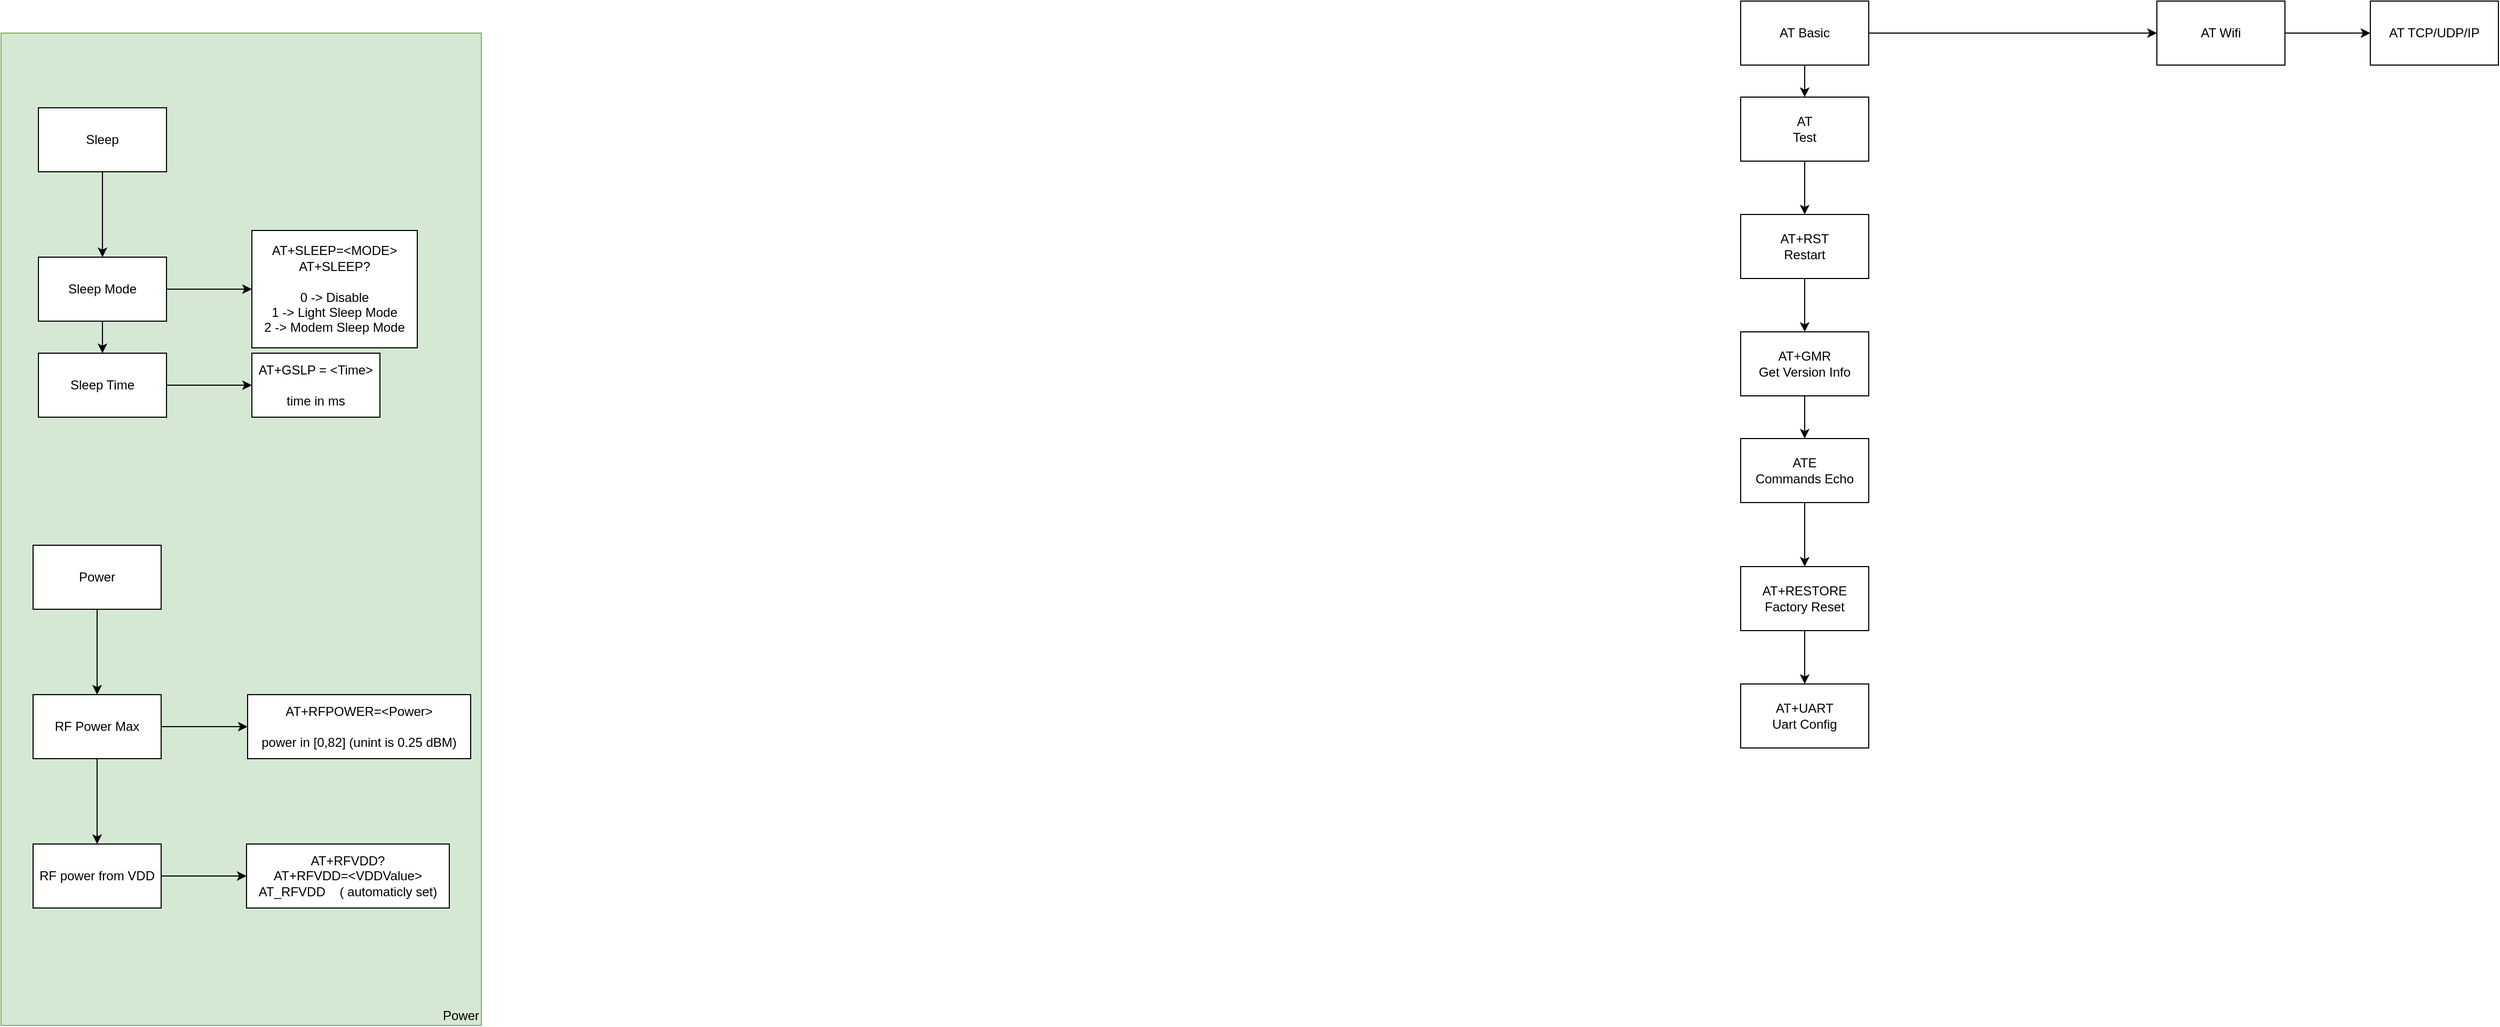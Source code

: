 <mxfile version="13.3.1" type="device"><diagram id="CmM5LkVXHVM3eGJj4Byy" name="Page-1"><mxGraphModel dx="3251" dy="1209" grid="1" gridSize="10" guides="1" tooltips="1" connect="1" arrows="1" fold="1" page="1" pageScale="1" pageWidth="850" pageHeight="1100" math="0" shadow="0"><root><mxCell id="0"/><mxCell id="1" parent="0"/><mxCell id="K7L8jF_60HIEGBiYxB3z-3" value="" style="edgeStyle=orthogonalEdgeStyle;rounded=0;orthogonalLoop=1;jettySize=auto;html=1;" edge="1" parent="1" source="K7L8jF_60HIEGBiYxB3z-1" target="K7L8jF_60HIEGBiYxB3z-2"><mxGeometry relative="1" as="geometry"/></mxCell><mxCell id="K7L8jF_60HIEGBiYxB3z-7" value="" style="edgeStyle=orthogonalEdgeStyle;rounded=0;orthogonalLoop=1;jettySize=auto;html=1;" edge="1" parent="1" source="K7L8jF_60HIEGBiYxB3z-1" target="K7L8jF_60HIEGBiYxB3z-6"><mxGeometry relative="1" as="geometry"/></mxCell><mxCell id="K7L8jF_60HIEGBiYxB3z-1" value="AT Basic" style="rounded=0;whiteSpace=wrap;html=1;" vertex="1" parent="1"><mxGeometry x="10" y="30" width="120" height="60" as="geometry"/></mxCell><mxCell id="K7L8jF_60HIEGBiYxB3z-9" value="" style="edgeStyle=orthogonalEdgeStyle;rounded=0;orthogonalLoop=1;jettySize=auto;html=1;" edge="1" parent="1" source="K7L8jF_60HIEGBiYxB3z-6" target="K7L8jF_60HIEGBiYxB3z-8"><mxGeometry relative="1" as="geometry"/></mxCell><mxCell id="K7L8jF_60HIEGBiYxB3z-6" value="AT&lt;br&gt;Test" style="rounded=0;whiteSpace=wrap;html=1;" vertex="1" parent="1"><mxGeometry x="10" y="120" width="120" height="60" as="geometry"/></mxCell><mxCell id="K7L8jF_60HIEGBiYxB3z-11" value="" style="edgeStyle=orthogonalEdgeStyle;rounded=0;orthogonalLoop=1;jettySize=auto;html=1;" edge="1" parent="1" source="K7L8jF_60HIEGBiYxB3z-8" target="K7L8jF_60HIEGBiYxB3z-10"><mxGeometry relative="1" as="geometry"/></mxCell><mxCell id="K7L8jF_60HIEGBiYxB3z-8" value="AT+RST&lt;br&gt;Restart" style="rounded=0;whiteSpace=wrap;html=1;" vertex="1" parent="1"><mxGeometry x="10" y="230" width="120" height="60" as="geometry"/></mxCell><mxCell id="K7L8jF_60HIEGBiYxB3z-53" value="" style="edgeStyle=orthogonalEdgeStyle;rounded=0;orthogonalLoop=1;jettySize=auto;html=1;entryX=0.5;entryY=0;entryDx=0;entryDy=0;" edge="1" parent="1" source="K7L8jF_60HIEGBiYxB3z-10" target="K7L8jF_60HIEGBiYxB3z-14"><mxGeometry relative="1" as="geometry"><mxPoint x="70" y="590" as="targetPoint"/></mxGeometry></mxCell><mxCell id="K7L8jF_60HIEGBiYxB3z-10" value="AT+GMR&lt;br&gt;Get Version Info" style="rounded=0;whiteSpace=wrap;html=1;" vertex="1" parent="1"><mxGeometry x="10" y="340" width="120" height="60" as="geometry"/></mxCell><mxCell id="K7L8jF_60HIEGBiYxB3z-17" value="" style="edgeStyle=orthogonalEdgeStyle;rounded=0;orthogonalLoop=1;jettySize=auto;html=1;" edge="1" parent="1" source="K7L8jF_60HIEGBiYxB3z-14" target="K7L8jF_60HIEGBiYxB3z-16"><mxGeometry relative="1" as="geometry"/></mxCell><mxCell id="K7L8jF_60HIEGBiYxB3z-14" value="ATE&lt;br&gt;Commands Echo" style="rounded=0;whiteSpace=wrap;html=1;" vertex="1" parent="1"><mxGeometry x="10" y="440" width="120" height="60" as="geometry"/></mxCell><mxCell id="K7L8jF_60HIEGBiYxB3z-19" value="" style="edgeStyle=orthogonalEdgeStyle;rounded=0;orthogonalLoop=1;jettySize=auto;html=1;" edge="1" parent="1" source="K7L8jF_60HIEGBiYxB3z-16" target="K7L8jF_60HIEGBiYxB3z-18"><mxGeometry relative="1" as="geometry"/></mxCell><mxCell id="K7L8jF_60HIEGBiYxB3z-16" value="AT+RESTORE&lt;br&gt;Factory Reset" style="rounded=0;whiteSpace=wrap;html=1;" vertex="1" parent="1"><mxGeometry x="10" y="560" width="120" height="60" as="geometry"/></mxCell><mxCell id="K7L8jF_60HIEGBiYxB3z-18" value="AT+UART&lt;br&gt;Uart Config" style="rounded=0;whiteSpace=wrap;html=1;" vertex="1" parent="1"><mxGeometry x="10" y="670" width="120" height="60" as="geometry"/></mxCell><mxCell id="K7L8jF_60HIEGBiYxB3z-5" value="" style="edgeStyle=orthogonalEdgeStyle;rounded=0;orthogonalLoop=1;jettySize=auto;html=1;" edge="1" parent="1" source="K7L8jF_60HIEGBiYxB3z-2" target="K7L8jF_60HIEGBiYxB3z-4"><mxGeometry relative="1" as="geometry"/></mxCell><mxCell id="K7L8jF_60HIEGBiYxB3z-2" value="AT Wifi" style="rounded=0;whiteSpace=wrap;html=1;" vertex="1" parent="1"><mxGeometry x="400" y="30" width="120" height="60" as="geometry"/></mxCell><mxCell id="K7L8jF_60HIEGBiYxB3z-4" value="AT TCP/UDP/IP" style="rounded=0;whiteSpace=wrap;html=1;" vertex="1" parent="1"><mxGeometry x="600" y="30" width="120" height="60" as="geometry"/></mxCell><mxCell id="K7L8jF_60HIEGBiYxB3z-51" value="" style="group" vertex="1" connectable="0" parent="1"><mxGeometry x="-1620" y="60" width="450" height="930" as="geometry"/></mxCell><mxCell id="K7L8jF_60HIEGBiYxB3z-28" value="Power" style="rounded=0;whiteSpace=wrap;html=1;align=right;verticalAlign=bottom;fillColor=#d5e8d4;strokeColor=#82b366;" vertex="1" parent="K7L8jF_60HIEGBiYxB3z-51"><mxGeometry width="450" height="930" as="geometry"/></mxCell><mxCell id="K7L8jF_60HIEGBiYxB3z-29" value="Sleep" style="rounded=0;whiteSpace=wrap;html=1;align=center;" vertex="1" parent="K7L8jF_60HIEGBiYxB3z-51"><mxGeometry x="35" y="70" width="120" height="60" as="geometry"/></mxCell><mxCell id="K7L8jF_60HIEGBiYxB3z-30" value="Sleep Mode" style="rounded=0;whiteSpace=wrap;html=1;align=center;" vertex="1" parent="K7L8jF_60HIEGBiYxB3z-51"><mxGeometry x="35" y="210" width="120" height="60" as="geometry"/></mxCell><mxCell id="K7L8jF_60HIEGBiYxB3z-31" value="" style="edgeStyle=orthogonalEdgeStyle;rounded=0;orthogonalLoop=1;jettySize=auto;html=1;" edge="1" parent="K7L8jF_60HIEGBiYxB3z-51" source="K7L8jF_60HIEGBiYxB3z-29" target="K7L8jF_60HIEGBiYxB3z-30"><mxGeometry relative="1" as="geometry"/></mxCell><mxCell id="K7L8jF_60HIEGBiYxB3z-36" value="AT+SLEEP=&amp;lt;MODE&amp;gt;&lt;br&gt;AT+SLEEP?&lt;br&gt;&lt;br&gt;0 -&amp;gt; Disable&lt;br&gt;1 -&amp;gt; Light Sleep Mode&lt;br&gt;2 -&amp;gt; Modem Sleep Mode" style="rounded=0;whiteSpace=wrap;html=1;align=center;" vertex="1" parent="K7L8jF_60HIEGBiYxB3z-51"><mxGeometry x="235" y="185" width="155" height="110" as="geometry"/></mxCell><mxCell id="K7L8jF_60HIEGBiYxB3z-37" value="" style="edgeStyle=orthogonalEdgeStyle;rounded=0;orthogonalLoop=1;jettySize=auto;html=1;" edge="1" parent="K7L8jF_60HIEGBiYxB3z-51" source="K7L8jF_60HIEGBiYxB3z-30" target="K7L8jF_60HIEGBiYxB3z-36"><mxGeometry relative="1" as="geometry"/></mxCell><mxCell id="K7L8jF_60HIEGBiYxB3z-32" value="Sleep Time" style="rounded=0;whiteSpace=wrap;html=1;align=center;" vertex="1" parent="K7L8jF_60HIEGBiYxB3z-51"><mxGeometry x="35" y="300" width="120" height="60" as="geometry"/></mxCell><mxCell id="K7L8jF_60HIEGBiYxB3z-33" value="" style="edgeStyle=orthogonalEdgeStyle;rounded=0;orthogonalLoop=1;jettySize=auto;html=1;" edge="1" parent="K7L8jF_60HIEGBiYxB3z-51" source="K7L8jF_60HIEGBiYxB3z-30" target="K7L8jF_60HIEGBiYxB3z-32"><mxGeometry relative="1" as="geometry"/></mxCell><mxCell id="K7L8jF_60HIEGBiYxB3z-34" value="AT+GSLP = &amp;lt;Time&amp;gt;&lt;br&gt;&lt;br&gt;time in ms" style="rounded=0;whiteSpace=wrap;html=1;align=center;" vertex="1" parent="K7L8jF_60HIEGBiYxB3z-51"><mxGeometry x="235" y="300" width="120" height="60" as="geometry"/></mxCell><mxCell id="K7L8jF_60HIEGBiYxB3z-35" value="" style="edgeStyle=orthogonalEdgeStyle;rounded=0;orthogonalLoop=1;jettySize=auto;html=1;" edge="1" parent="K7L8jF_60HIEGBiYxB3z-51" source="K7L8jF_60HIEGBiYxB3z-32" target="K7L8jF_60HIEGBiYxB3z-34"><mxGeometry relative="1" as="geometry"/></mxCell><mxCell id="K7L8jF_60HIEGBiYxB3z-38" value="Power" style="rounded=0;whiteSpace=wrap;html=1;align=center;" vertex="1" parent="K7L8jF_60HIEGBiYxB3z-51"><mxGeometry x="30" y="480" width="120" height="60" as="geometry"/></mxCell><mxCell id="K7L8jF_60HIEGBiYxB3z-43" value="RF Power Max" style="rounded=0;whiteSpace=wrap;html=1;align=center;" vertex="1" parent="K7L8jF_60HIEGBiYxB3z-51"><mxGeometry x="30" y="620" width="120" height="60" as="geometry"/></mxCell><mxCell id="K7L8jF_60HIEGBiYxB3z-44" value="" style="edgeStyle=orthogonalEdgeStyle;rounded=0;orthogonalLoop=1;jettySize=auto;html=1;" edge="1" parent="K7L8jF_60HIEGBiYxB3z-51" source="K7L8jF_60HIEGBiYxB3z-38" target="K7L8jF_60HIEGBiYxB3z-43"><mxGeometry relative="1" as="geometry"/></mxCell><mxCell id="K7L8jF_60HIEGBiYxB3z-47" value="RF power from VDD" style="rounded=0;whiteSpace=wrap;html=1;align=center;" vertex="1" parent="K7L8jF_60HIEGBiYxB3z-51"><mxGeometry x="30" y="760" width="120" height="60" as="geometry"/></mxCell><mxCell id="K7L8jF_60HIEGBiYxB3z-48" value="" style="edgeStyle=orthogonalEdgeStyle;rounded=0;orthogonalLoop=1;jettySize=auto;html=1;" edge="1" parent="K7L8jF_60HIEGBiYxB3z-51" source="K7L8jF_60HIEGBiYxB3z-43" target="K7L8jF_60HIEGBiYxB3z-47"><mxGeometry relative="1" as="geometry"/></mxCell><mxCell id="K7L8jF_60HIEGBiYxB3z-49" value="AT+RFVDD?&lt;br&gt;AT+RFVDD=&amp;lt;VDDValue&amp;gt;&lt;br&gt;AT_RFVDD&amp;nbsp; &amp;nbsp; ( automaticly set)" style="rounded=0;whiteSpace=wrap;html=1;align=center;" vertex="1" parent="K7L8jF_60HIEGBiYxB3z-51"><mxGeometry x="230" y="760" width="190" height="60" as="geometry"/></mxCell><mxCell id="K7L8jF_60HIEGBiYxB3z-50" value="" style="edgeStyle=orthogonalEdgeStyle;rounded=0;orthogonalLoop=1;jettySize=auto;html=1;" edge="1" parent="K7L8jF_60HIEGBiYxB3z-51" source="K7L8jF_60HIEGBiYxB3z-47" target="K7L8jF_60HIEGBiYxB3z-49"><mxGeometry relative="1" as="geometry"/></mxCell><mxCell id="K7L8jF_60HIEGBiYxB3z-45" value="AT+RFPOWER=&amp;lt;Power&amp;gt;&lt;br&gt;&lt;br&gt;power in [0,82] (unint is 0.25 dBM)" style="rounded=0;whiteSpace=wrap;html=1;align=center;" vertex="1" parent="K7L8jF_60HIEGBiYxB3z-51"><mxGeometry x="231" y="620" width="209" height="60" as="geometry"/></mxCell><mxCell id="K7L8jF_60HIEGBiYxB3z-46" value="" style="edgeStyle=orthogonalEdgeStyle;rounded=0;orthogonalLoop=1;jettySize=auto;html=1;" edge="1" parent="K7L8jF_60HIEGBiYxB3z-51" source="K7L8jF_60HIEGBiYxB3z-43" target="K7L8jF_60HIEGBiYxB3z-45"><mxGeometry relative="1" as="geometry"/></mxCell></root></mxGraphModel></diagram></mxfile>